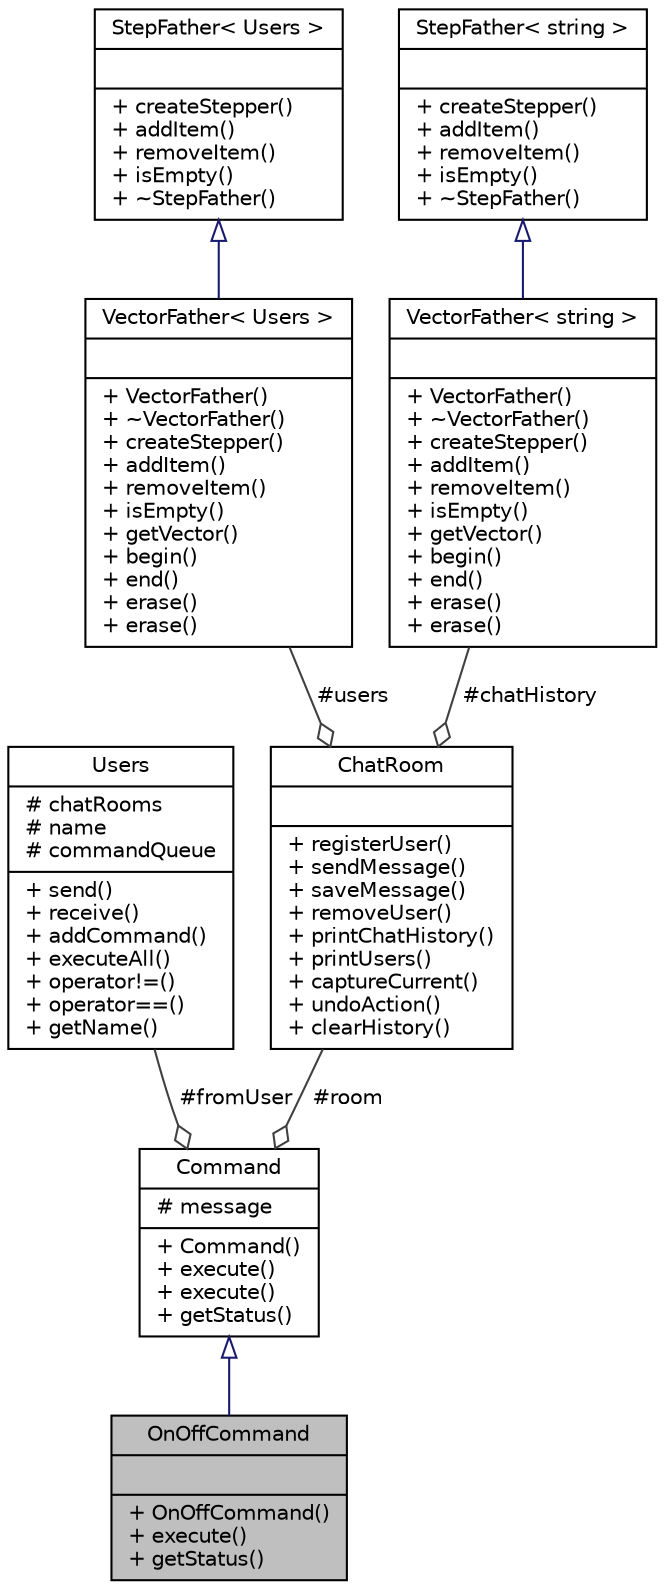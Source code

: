 digraph "OnOffCommand"
{
 // LATEX_PDF_SIZE
  edge [fontname="Helvetica",fontsize="10",labelfontname="Helvetica",labelfontsize="10"];
  node [fontname="Helvetica",fontsize="10",shape=record];
  Node1 [label="{OnOffCommand\n||+ OnOffCommand()\l+ execute()\l+ getStatus()\l}",height=0.2,width=0.4,color="black", fillcolor="grey75", style="filled", fontcolor="black",tooltip=" "];
  Node2 -> Node1 [dir="back",color="midnightblue",fontsize="10",style="solid",arrowtail="onormal",fontname="Helvetica"];
  Node2 [label="{Command\n|# message\l|+ Command()\l+ execute()\l+ execute()\l+ getStatus()\l}",height=0.2,width=0.4,color="black", fillcolor="white", style="filled",URL="$classCommand.html",tooltip="Abstract base class for implementing the Command pattern."];
  Node3 -> Node2 [color="grey25",fontsize="10",style="solid",label=" #fromUser" ,arrowhead="odiamond",fontname="Helvetica"];
  Node3 [label="{Users\n|# chatRooms\l# name\l# commandQueue\l|+ send()\l+ receive()\l+ addCommand()\l+ executeAll()\l+ operator!=()\l+ operator==()\l+ getName()\l}",height=0.2,width=0.4,color="black", fillcolor="white", style="filled",URL="$classUsers.html",tooltip="Abstract base class representing a user in the chat system."];
  Node4 -> Node2 [color="grey25",fontsize="10",style="solid",label=" #room" ,arrowhead="odiamond",fontname="Helvetica"];
  Node4 [label="{ChatRoom\n||+ registerUser()\l+ sendMessage()\l+ saveMessage()\l+ removeUser()\l+ printChatHistory()\l+ printUsers()\l+ captureCurrent()\l+ undoAction()\l+ clearHistory()\l}",height=0.2,width=0.4,color="black", fillcolor="white", style="filled",URL="$classChatRoom.html",tooltip="Abstract base class for chat room implementations using the Mediator design pattern."];
  Node5 -> Node4 [color="grey25",fontsize="10",style="solid",label=" #users" ,arrowhead="odiamond",fontname="Helvetica"];
  Node5 [label="{VectorFather\< Users \>\n||+ VectorFather()\l+ ~VectorFather()\l+ createStepper()\l+ addItem()\l+ removeItem()\l+ isEmpty()\l+ getVector()\l+ begin()\l+ end()\l+ erase()\l+ erase()\l}",height=0.2,width=0.4,color="black", fillcolor="white", style="filled",URL="$classVectorFather.html",tooltip=" "];
  Node6 -> Node5 [dir="back",color="midnightblue",fontsize="10",style="solid",arrowtail="onormal",fontname="Helvetica"];
  Node6 [label="{StepFather\< Users \>\n||+ createStepper()\l+ addItem()\l+ removeItem()\l+ isEmpty()\l+ ~StepFather()\l}",height=0.2,width=0.4,color="black", fillcolor="white", style="filled",URL="$classStepFather.html",tooltip=" "];
  Node7 -> Node4 [color="grey25",fontsize="10",style="solid",label=" #chatHistory" ,arrowhead="odiamond",fontname="Helvetica"];
  Node7 [label="{VectorFather\< string \>\n||+ VectorFather()\l+ ~VectorFather()\l+ createStepper()\l+ addItem()\l+ removeItem()\l+ isEmpty()\l+ getVector()\l+ begin()\l+ end()\l+ erase()\l+ erase()\l}",height=0.2,width=0.4,color="black", fillcolor="white", style="filled",URL="$classVectorFather.html",tooltip=" "];
  Node8 -> Node7 [dir="back",color="midnightblue",fontsize="10",style="solid",arrowtail="onormal",fontname="Helvetica"];
  Node8 [label="{StepFather\< string \>\n||+ createStepper()\l+ addItem()\l+ removeItem()\l+ isEmpty()\l+ ~StepFather()\l}",height=0.2,width=0.4,color="black", fillcolor="white", style="filled",URL="$classStepFather.html",tooltip=" "];
}
